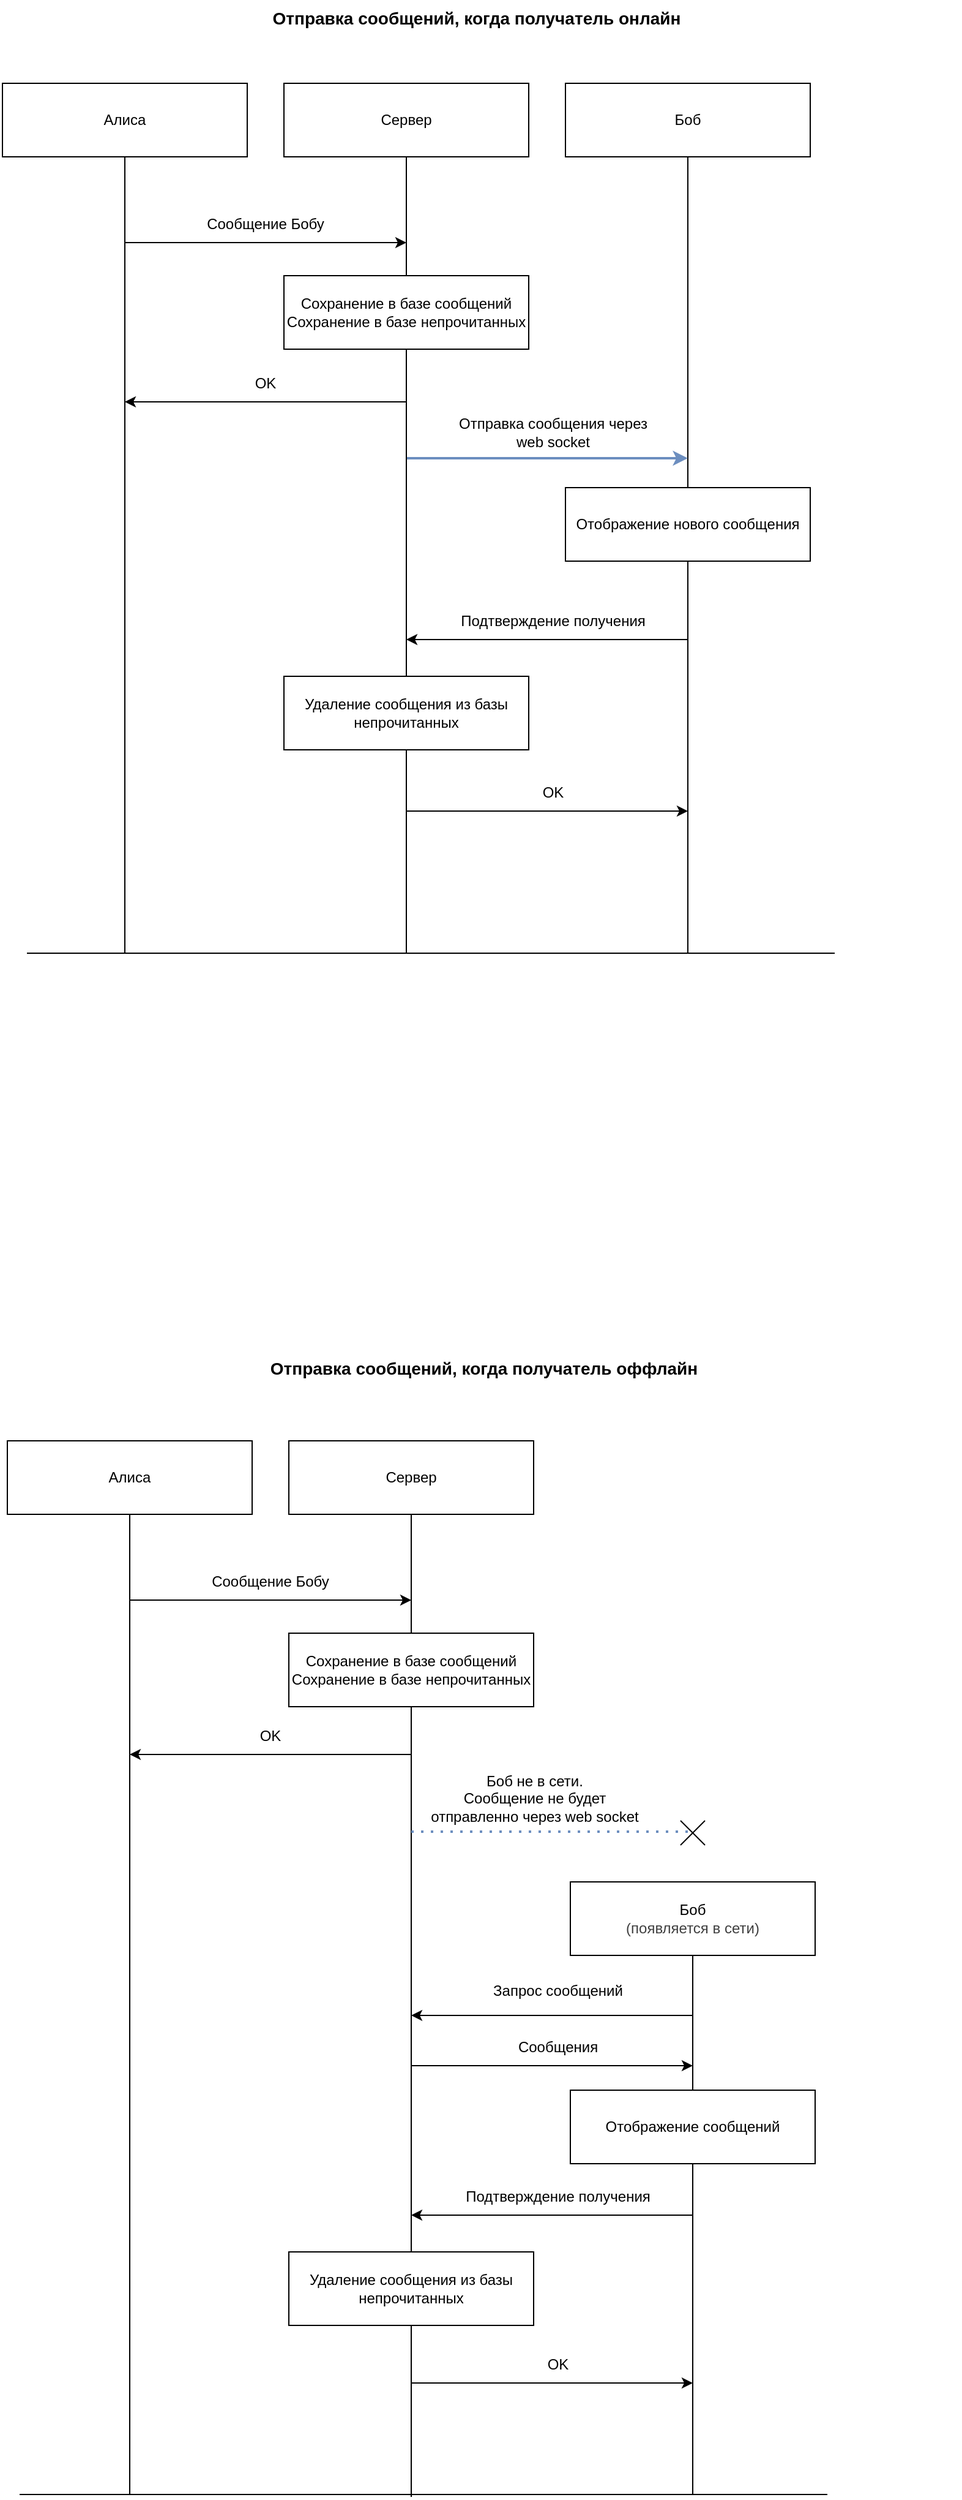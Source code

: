 <mxfile version="19.0.3" type="device"><diagram id="1_55uO_LPPefDJueY_mo" name="Page-1"><mxGraphModel dx="1578" dy="1005" grid="1" gridSize="10" guides="1" tooltips="1" connect="1" arrows="1" fold="1" page="1" pageScale="1" pageWidth="850" pageHeight="1100" math="0" shadow="0"><root><mxCell id="0"/><mxCell id="1" parent="0"/><mxCell id="dE5kojgCYmSjaYKHZObR-1" value="Алиса" style="rounded=0;whiteSpace=wrap;html=1;" vertex="1" parent="1"><mxGeometry x="37" y="86" width="200" height="60" as="geometry"/></mxCell><mxCell id="dE5kojgCYmSjaYKHZObR-2" value="Сервер" style="rounded=0;whiteSpace=wrap;html=1;" vertex="1" parent="1"><mxGeometry x="267" y="86" width="200" height="60" as="geometry"/></mxCell><mxCell id="dE5kojgCYmSjaYKHZObR-3" value="Боб" style="rounded=0;whiteSpace=wrap;html=1;" vertex="1" parent="1"><mxGeometry x="497" y="86" width="200" height="60" as="geometry"/></mxCell><mxCell id="dE5kojgCYmSjaYKHZObR-8" value="Сохранение в базе сообщений&lt;br&gt;Сохранение в базе непрочитанных" style="rounded=0;whiteSpace=wrap;html=1;" vertex="1" parent="1"><mxGeometry x="267" y="243" width="200" height="60" as="geometry"/></mxCell><mxCell id="dE5kojgCYmSjaYKHZObR-9" value="" style="endArrow=none;html=1;rounded=0;exitX=0.5;exitY=1;exitDx=0;exitDy=0;" edge="1" parent="1" source="dE5kojgCYmSjaYKHZObR-1"><mxGeometry width="50" height="50" relative="1" as="geometry"><mxPoint x="387" y="356" as="sourcePoint"/><mxPoint x="137" y="796" as="targetPoint"/></mxGeometry></mxCell><mxCell id="dE5kojgCYmSjaYKHZObR-11" value="" style="endArrow=none;html=1;rounded=0;exitX=0.5;exitY=1;exitDx=0;exitDy=0;entryX=0.5;entryY=0;entryDx=0;entryDy=0;" edge="1" parent="1" source="dE5kojgCYmSjaYKHZObR-2" target="dE5kojgCYmSjaYKHZObR-8"><mxGeometry width="50" height="50" relative="1" as="geometry"><mxPoint x="387" y="346" as="sourcePoint"/><mxPoint x="437" y="296" as="targetPoint"/></mxGeometry></mxCell><mxCell id="dE5kojgCYmSjaYKHZObR-12" value="" style="endArrow=classic;html=1;rounded=0;" edge="1" parent="1"><mxGeometry width="50" height="50" relative="1" as="geometry"><mxPoint x="137" y="216" as="sourcePoint"/><mxPoint x="367" y="216" as="targetPoint"/></mxGeometry></mxCell><mxCell id="dE5kojgCYmSjaYKHZObR-13" value="Сообщение Бобу" style="text;html=1;strokeColor=none;fillColor=none;align=center;verticalAlign=middle;whiteSpace=wrap;rounded=0;" vertex="1" parent="1"><mxGeometry x="187" y="186" width="130" height="30" as="geometry"/></mxCell><mxCell id="dE5kojgCYmSjaYKHZObR-15" value="" style="endArrow=none;html=1;rounded=0;entryX=0.5;entryY=1;entryDx=0;entryDy=0;" edge="1" parent="1" target="dE5kojgCYmSjaYKHZObR-3"><mxGeometry width="50" height="50" relative="1" as="geometry"><mxPoint x="597" y="796" as="sourcePoint"/><mxPoint x="437" y="396" as="targetPoint"/></mxGeometry></mxCell><mxCell id="dE5kojgCYmSjaYKHZObR-16" value="" style="endArrow=none;html=1;rounded=0;exitX=0.5;exitY=1;exitDx=0;exitDy=0;startArrow=none;" edge="1" parent="1" source="dE5kojgCYmSjaYKHZObR-26"><mxGeometry width="50" height="50" relative="1" as="geometry"><mxPoint x="387" y="546" as="sourcePoint"/><mxPoint x="367" y="796" as="targetPoint"/></mxGeometry></mxCell><mxCell id="dE5kojgCYmSjaYKHZObR-17" value="" style="endArrow=classic;html=1;rounded=0;" edge="1" parent="1"><mxGeometry width="50" height="50" relative="1" as="geometry"><mxPoint x="367" y="346" as="sourcePoint"/><mxPoint x="137" y="346" as="targetPoint"/></mxGeometry></mxCell><mxCell id="dE5kojgCYmSjaYKHZObR-18" value="" style="endArrow=classic;html=1;rounded=0;fillColor=#dae8fc;strokeColor=#6c8ebf;strokeWidth=2;" edge="1" parent="1"><mxGeometry width="50" height="50" relative="1" as="geometry"><mxPoint x="367" y="392" as="sourcePoint"/><mxPoint x="597" y="392" as="targetPoint"/></mxGeometry></mxCell><mxCell id="dE5kojgCYmSjaYKHZObR-19" value="Отправка сообщения через web socket" style="text;html=1;strokeColor=none;fillColor=none;align=center;verticalAlign=middle;whiteSpace=wrap;rounded=0;" vertex="1" parent="1"><mxGeometry x="407" y="356" width="160" height="30" as="geometry"/></mxCell><mxCell id="dE5kojgCYmSjaYKHZObR-20" value="OK" style="text;html=1;strokeColor=none;fillColor=none;align=center;verticalAlign=middle;whiteSpace=wrap;rounded=0;" vertex="1" parent="1"><mxGeometry x="222" y="316" width="60" height="30" as="geometry"/></mxCell><mxCell id="dE5kojgCYmSjaYKHZObR-21" value="Отображение нового сообщения" style="rounded=0;whiteSpace=wrap;html=1;" vertex="1" parent="1"><mxGeometry x="497" y="416" width="200" height="60" as="geometry"/></mxCell><mxCell id="dE5kojgCYmSjaYKHZObR-22" value="" style="endArrow=classic;html=1;rounded=0;strokeWidth=1;" edge="1" parent="1"><mxGeometry width="50" height="50" relative="1" as="geometry"><mxPoint x="597" y="540" as="sourcePoint"/><mxPoint x="367" y="540" as="targetPoint"/></mxGeometry></mxCell><mxCell id="dE5kojgCYmSjaYKHZObR-23" value="Подтверждение получения" style="text;html=1;strokeColor=none;fillColor=none;align=center;verticalAlign=middle;whiteSpace=wrap;rounded=0;" vertex="1" parent="1"><mxGeometry x="407" y="510" width="160" height="30" as="geometry"/></mxCell><mxCell id="dE5kojgCYmSjaYKHZObR-24" value="" style="endArrow=classic;html=1;rounded=0;strokeWidth=1;" edge="1" parent="1"><mxGeometry width="50" height="50" relative="1" as="geometry"><mxPoint x="367" y="680" as="sourcePoint"/><mxPoint x="597" y="680" as="targetPoint"/></mxGeometry></mxCell><mxCell id="dE5kojgCYmSjaYKHZObR-26" value="Удаление сообщения из базы непрочитанных" style="rounded=0;whiteSpace=wrap;html=1;" vertex="1" parent="1"><mxGeometry x="267" y="570" width="200" height="60" as="geometry"/></mxCell><mxCell id="dE5kojgCYmSjaYKHZObR-27" value="" style="endArrow=none;html=1;rounded=0;exitX=0.5;exitY=1;exitDx=0;exitDy=0;" edge="1" parent="1" source="dE5kojgCYmSjaYKHZObR-8" target="dE5kojgCYmSjaYKHZObR-26"><mxGeometry width="50" height="50" relative="1" as="geometry"><mxPoint x="367" y="316" as="sourcePoint"/><mxPoint x="367" y="796" as="targetPoint"/></mxGeometry></mxCell><mxCell id="dE5kojgCYmSjaYKHZObR-29" value="OK" style="text;html=1;strokeColor=none;fillColor=none;align=center;verticalAlign=middle;whiteSpace=wrap;rounded=0;" vertex="1" parent="1"><mxGeometry x="457" y="650" width="60" height="30" as="geometry"/></mxCell><mxCell id="dE5kojgCYmSjaYKHZObR-31" value="" style="endArrow=none;html=1;rounded=0;strokeWidth=1;" edge="1" parent="1"><mxGeometry width="50" height="50" relative="1" as="geometry"><mxPoint x="57" y="796" as="sourcePoint"/><mxPoint x="717" y="796" as="targetPoint"/></mxGeometry></mxCell><mxCell id="dE5kojgCYmSjaYKHZObR-32" value="Алиса" style="rounded=0;whiteSpace=wrap;html=1;" vertex="1" parent="1"><mxGeometry x="41" y="1194" width="200" height="60" as="geometry"/></mxCell><mxCell id="dE5kojgCYmSjaYKHZObR-33" value="Сервер" style="rounded=0;whiteSpace=wrap;html=1;" vertex="1" parent="1"><mxGeometry x="271" y="1194" width="200" height="60" as="geometry"/></mxCell><mxCell id="dE5kojgCYmSjaYKHZObR-34" value="Боб&lt;br&gt;&lt;font color=&quot;#404040&quot;&gt;(появляется в сети)&lt;/font&gt;" style="rounded=0;whiteSpace=wrap;html=1;" vertex="1" parent="1"><mxGeometry x="501" y="1554" width="200" height="60" as="geometry"/></mxCell><mxCell id="dE5kojgCYmSjaYKHZObR-35" value="Сохранение в базе сообщений&lt;br&gt;Сохранение в базе непрочитанных" style="rounded=0;whiteSpace=wrap;html=1;" vertex="1" parent="1"><mxGeometry x="271" y="1351" width="200" height="60" as="geometry"/></mxCell><mxCell id="dE5kojgCYmSjaYKHZObR-36" value="" style="endArrow=none;html=1;rounded=0;exitX=0.5;exitY=1;exitDx=0;exitDy=0;" edge="1" parent="1" source="dE5kojgCYmSjaYKHZObR-32"><mxGeometry width="50" height="50" relative="1" as="geometry"><mxPoint x="391" y="1464" as="sourcePoint"/><mxPoint x="141" y="2054" as="targetPoint"/></mxGeometry></mxCell><mxCell id="dE5kojgCYmSjaYKHZObR-37" value="" style="endArrow=none;html=1;rounded=0;exitX=0.5;exitY=1;exitDx=0;exitDy=0;entryX=0.5;entryY=0;entryDx=0;entryDy=0;" edge="1" parent="1" source="dE5kojgCYmSjaYKHZObR-33" target="dE5kojgCYmSjaYKHZObR-35"><mxGeometry width="50" height="50" relative="1" as="geometry"><mxPoint x="391" y="1454" as="sourcePoint"/><mxPoint x="441" y="1404" as="targetPoint"/></mxGeometry></mxCell><mxCell id="dE5kojgCYmSjaYKHZObR-38" value="" style="endArrow=classic;html=1;rounded=0;" edge="1" parent="1"><mxGeometry width="50" height="50" relative="1" as="geometry"><mxPoint x="141" y="1324" as="sourcePoint"/><mxPoint x="371" y="1324" as="targetPoint"/></mxGeometry></mxCell><mxCell id="dE5kojgCYmSjaYKHZObR-39" value="Сообщение Бобу" style="text;html=1;strokeColor=none;fillColor=none;align=center;verticalAlign=middle;whiteSpace=wrap;rounded=0;" vertex="1" parent="1"><mxGeometry x="191" y="1294" width="130" height="30" as="geometry"/></mxCell><mxCell id="dE5kojgCYmSjaYKHZObR-40" value="" style="endArrow=none;html=1;rounded=0;entryX=0.5;entryY=1;entryDx=0;entryDy=0;" edge="1" parent="1" target="dE5kojgCYmSjaYKHZObR-34"><mxGeometry width="50" height="50" relative="1" as="geometry"><mxPoint x="601" y="2054" as="sourcePoint"/><mxPoint x="441" y="1504" as="targetPoint"/></mxGeometry></mxCell><mxCell id="dE5kojgCYmSjaYKHZObR-41" value="" style="endArrow=none;html=1;rounded=0;exitX=0.5;exitY=1;exitDx=0;exitDy=0;startArrow=none;" edge="1" parent="1" source="dE5kojgCYmSjaYKHZObR-50"><mxGeometry width="50" height="50" relative="1" as="geometry"><mxPoint x="391" y="1806" as="sourcePoint"/><mxPoint x="371" y="2056" as="targetPoint"/></mxGeometry></mxCell><mxCell id="dE5kojgCYmSjaYKHZObR-42" value="" style="endArrow=classic;html=1;rounded=0;" edge="1" parent="1"><mxGeometry width="50" height="50" relative="1" as="geometry"><mxPoint x="371" y="1450" as="sourcePoint"/><mxPoint x="141" y="1450" as="targetPoint"/></mxGeometry></mxCell><mxCell id="dE5kojgCYmSjaYKHZObR-45" value="OK" style="text;html=1;strokeColor=none;fillColor=none;align=center;verticalAlign=middle;whiteSpace=wrap;rounded=0;" vertex="1" parent="1"><mxGeometry x="226" y="1420" width="60" height="30" as="geometry"/></mxCell><mxCell id="dE5kojgCYmSjaYKHZObR-46" value="Отображение сообщений" style="rounded=0;whiteSpace=wrap;html=1;" vertex="1" parent="1"><mxGeometry x="501" y="1724" width="200" height="60" as="geometry"/></mxCell><mxCell id="dE5kojgCYmSjaYKHZObR-47" value="" style="endArrow=classic;html=1;rounded=0;strokeWidth=1;" edge="1" parent="1"><mxGeometry width="50" height="50" relative="1" as="geometry"><mxPoint x="601" y="1826" as="sourcePoint"/><mxPoint x="371" y="1826" as="targetPoint"/></mxGeometry></mxCell><mxCell id="dE5kojgCYmSjaYKHZObR-48" value="Подтверждение получения" style="text;html=1;strokeColor=none;fillColor=none;align=center;verticalAlign=middle;whiteSpace=wrap;rounded=0;" vertex="1" parent="1"><mxGeometry x="411" y="1796" width="160" height="30" as="geometry"/></mxCell><mxCell id="dE5kojgCYmSjaYKHZObR-49" value="" style="endArrow=classic;html=1;rounded=0;strokeWidth=1;" edge="1" parent="1"><mxGeometry width="50" height="50" relative="1" as="geometry"><mxPoint x="371" y="1963" as="sourcePoint"/><mxPoint x="601" y="1963" as="targetPoint"/></mxGeometry></mxCell><mxCell id="dE5kojgCYmSjaYKHZObR-50" value="Удаление сообщения из базы непрочитанных" style="rounded=0;whiteSpace=wrap;html=1;" vertex="1" parent="1"><mxGeometry x="271" y="1856" width="200" height="60" as="geometry"/></mxCell><mxCell id="dE5kojgCYmSjaYKHZObR-51" value="" style="endArrow=none;html=1;rounded=0;exitX=0.5;exitY=1;exitDx=0;exitDy=0;" edge="1" parent="1" source="dE5kojgCYmSjaYKHZObR-35" target="dE5kojgCYmSjaYKHZObR-50"><mxGeometry width="50" height="50" relative="1" as="geometry"><mxPoint x="371" y="1424" as="sourcePoint"/><mxPoint x="371" y="1904" as="targetPoint"/></mxGeometry></mxCell><mxCell id="dE5kojgCYmSjaYKHZObR-52" value="OK" style="text;html=1;strokeColor=none;fillColor=none;align=center;verticalAlign=middle;whiteSpace=wrap;rounded=0;" vertex="1" parent="1"><mxGeometry x="461" y="1933" width="60" height="30" as="geometry"/></mxCell><mxCell id="dE5kojgCYmSjaYKHZObR-53" value="" style="endArrow=none;html=1;rounded=0;strokeWidth=1;" edge="1" parent="1"><mxGeometry width="50" height="50" relative="1" as="geometry"><mxPoint x="51" y="2054" as="sourcePoint"/><mxPoint x="711" y="2054" as="targetPoint"/></mxGeometry></mxCell><mxCell id="dE5kojgCYmSjaYKHZObR-55" value="" style="endArrow=classic;html=1;rounded=0;strokeWidth=1;" edge="1" parent="1"><mxGeometry width="50" height="50" relative="1" as="geometry"><mxPoint x="601" y="1663" as="sourcePoint"/><mxPoint x="371" y="1663" as="targetPoint"/></mxGeometry></mxCell><mxCell id="dE5kojgCYmSjaYKHZObR-57" value="Запрос сообщений" style="text;html=1;strokeColor=none;fillColor=none;align=center;verticalAlign=middle;whiteSpace=wrap;rounded=0;" vertex="1" parent="1"><mxGeometry x="401" y="1628" width="180" height="30" as="geometry"/></mxCell><mxCell id="dE5kojgCYmSjaYKHZObR-58" value="" style="endArrow=classic;html=1;rounded=0;strokeWidth=1;" edge="1" parent="1"><mxGeometry width="50" height="50" relative="1" as="geometry"><mxPoint x="371" y="1704" as="sourcePoint"/><mxPoint x="601" y="1704" as="targetPoint"/></mxGeometry></mxCell><mxCell id="dE5kojgCYmSjaYKHZObR-59" value="Сообщения" style="text;html=1;strokeColor=none;fillColor=none;align=center;verticalAlign=middle;whiteSpace=wrap;rounded=0;" vertex="1" parent="1"><mxGeometry x="461" y="1674" width="60" height="30" as="geometry"/></mxCell><mxCell id="dE5kojgCYmSjaYKHZObR-60" value="" style="endArrow=none;dashed=1;html=1;dashPattern=1 3;strokeWidth=2;rounded=0;fillColor=#dae8fc;strokeColor=#6c8ebf;" edge="1" parent="1"><mxGeometry width="50" height="50" relative="1" as="geometry"><mxPoint x="371" y="1513" as="sourcePoint"/><mxPoint x="601" y="1513" as="targetPoint"/></mxGeometry></mxCell><mxCell id="dE5kojgCYmSjaYKHZObR-61" value="Боб не в сети.&lt;br&gt;Сообщение не будет &lt;br&gt;отправленно через web soсket" style="text;html=1;strokeColor=none;fillColor=none;align=center;verticalAlign=middle;whiteSpace=wrap;rounded=0;" vertex="1" parent="1"><mxGeometry x="362" y="1466" width="220" height="40" as="geometry"/></mxCell><mxCell id="dE5kojgCYmSjaYKHZObR-63" value="" style="endArrow=none;html=1;rounded=0;fontColor=#404040;strokeWidth=1;" edge="1" parent="1"><mxGeometry width="50" height="50" relative="1" as="geometry"><mxPoint x="591" y="1524" as="sourcePoint"/><mxPoint x="611" y="1504" as="targetPoint"/></mxGeometry></mxCell><mxCell id="dE5kojgCYmSjaYKHZObR-64" value="" style="endArrow=none;html=1;rounded=0;fontColor=#404040;strokeWidth=1;" edge="1" parent="1"><mxGeometry width="50" height="50" relative="1" as="geometry"><mxPoint x="611" y="1524" as="sourcePoint"/><mxPoint x="591" y="1504" as="targetPoint"/></mxGeometry></mxCell><mxCell id="dE5kojgCYmSjaYKHZObR-65" value="Отправка сообщений, когда получатель оффлайн" style="text;html=1;strokeColor=none;fillColor=none;align=center;verticalAlign=middle;whiteSpace=wrap;rounded=0;fontColor=#000000;fontSize=14;fontStyle=1" vertex="1" parent="1"><mxGeometry x="41" y="1120" width="779" height="30" as="geometry"/></mxCell><mxCell id="dE5kojgCYmSjaYKHZObR-66" value="Отправка сообщений, когда получатель онлайн" style="text;html=1;strokeColor=none;fillColor=none;align=center;verticalAlign=middle;whiteSpace=wrap;rounded=0;fontColor=#000000;fontSize=14;fontStyle=1" vertex="1" parent="1"><mxGeometry x="35" y="18" width="779" height="30" as="geometry"/></mxCell></root></mxGraphModel></diagram></mxfile>